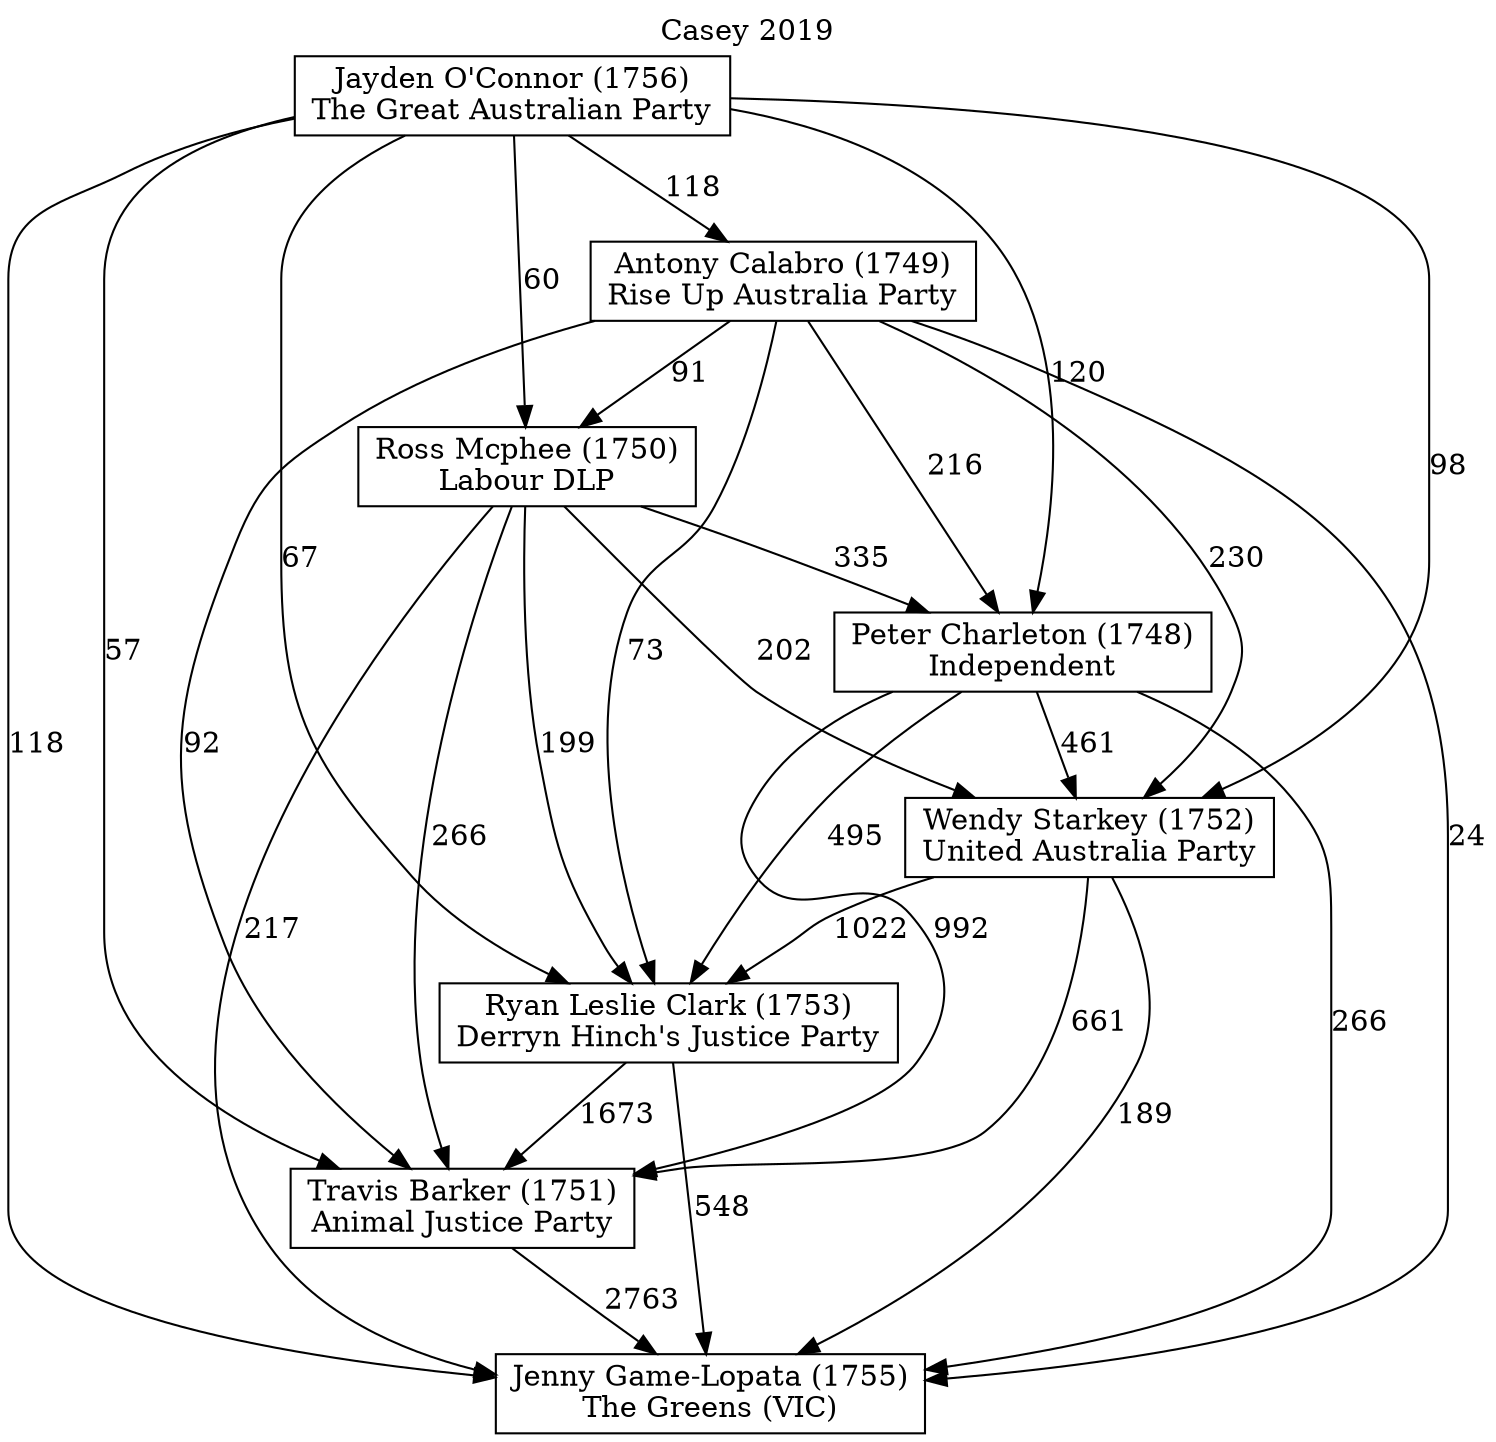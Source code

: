 // House preference flow
digraph "Jenny Game-Lopata (1755)_Casey_2019" {
	graph [label="Casey 2019" labelloc=t mclimit=10]
	node [shape=box]
	"Antony Calabro (1749)" [label="Antony Calabro (1749)
Rise Up Australia Party"]
	"Jayden O'Connor (1756)" [label="Jayden O'Connor (1756)
The Great Australian Party"]
	"Jenny Game-Lopata (1755)" [label="Jenny Game-Lopata (1755)
The Greens (VIC)"]
	"Peter Charleton (1748)" [label="Peter Charleton (1748)
Independent"]
	"Ross Mcphee (1750)" [label="Ross Mcphee (1750)
Labour DLP"]
	"Ryan Leslie Clark (1753)" [label="Ryan Leslie Clark (1753)
Derryn Hinch's Justice Party"]
	"Travis Barker (1751)" [label="Travis Barker (1751)
Animal Justice Party"]
	"Wendy Starkey (1752)" [label="Wendy Starkey (1752)
United Australia Party"]
	"Antony Calabro (1749)" -> "Jenny Game-Lopata (1755)" [label=24]
	"Antony Calabro (1749)" -> "Peter Charleton (1748)" [label=216]
	"Antony Calabro (1749)" -> "Ross Mcphee (1750)" [label=91]
	"Antony Calabro (1749)" -> "Ryan Leslie Clark (1753)" [label=73]
	"Antony Calabro (1749)" -> "Travis Barker (1751)" [label=92]
	"Antony Calabro (1749)" -> "Wendy Starkey (1752)" [label=230]
	"Jayden O'Connor (1756)" -> "Antony Calabro (1749)" [label=118]
	"Jayden O'Connor (1756)" -> "Jenny Game-Lopata (1755)" [label=118]
	"Jayden O'Connor (1756)" -> "Peter Charleton (1748)" [label=120]
	"Jayden O'Connor (1756)" -> "Ross Mcphee (1750)" [label=60]
	"Jayden O'Connor (1756)" -> "Ryan Leslie Clark (1753)" [label=67]
	"Jayden O'Connor (1756)" -> "Travis Barker (1751)" [label=57]
	"Jayden O'Connor (1756)" -> "Wendy Starkey (1752)" [label=98]
	"Peter Charleton (1748)" -> "Jenny Game-Lopata (1755)" [label=266]
	"Peter Charleton (1748)" -> "Ryan Leslie Clark (1753)" [label=495]
	"Peter Charleton (1748)" -> "Travis Barker (1751)" [label=992]
	"Peter Charleton (1748)" -> "Wendy Starkey (1752)" [label=461]
	"Ross Mcphee (1750)" -> "Jenny Game-Lopata (1755)" [label=217]
	"Ross Mcphee (1750)" -> "Peter Charleton (1748)" [label=335]
	"Ross Mcphee (1750)" -> "Ryan Leslie Clark (1753)" [label=199]
	"Ross Mcphee (1750)" -> "Travis Barker (1751)" [label=266]
	"Ross Mcphee (1750)" -> "Wendy Starkey (1752)" [label=202]
	"Ryan Leslie Clark (1753)" -> "Jenny Game-Lopata (1755)" [label=548]
	"Ryan Leslie Clark (1753)" -> "Travis Barker (1751)" [label=1673]
	"Travis Barker (1751)" -> "Jenny Game-Lopata (1755)" [label=2763]
	"Wendy Starkey (1752)" -> "Jenny Game-Lopata (1755)" [label=189]
	"Wendy Starkey (1752)" -> "Ryan Leslie Clark (1753)" [label=1022]
	"Wendy Starkey (1752)" -> "Travis Barker (1751)" [label=661]
}
